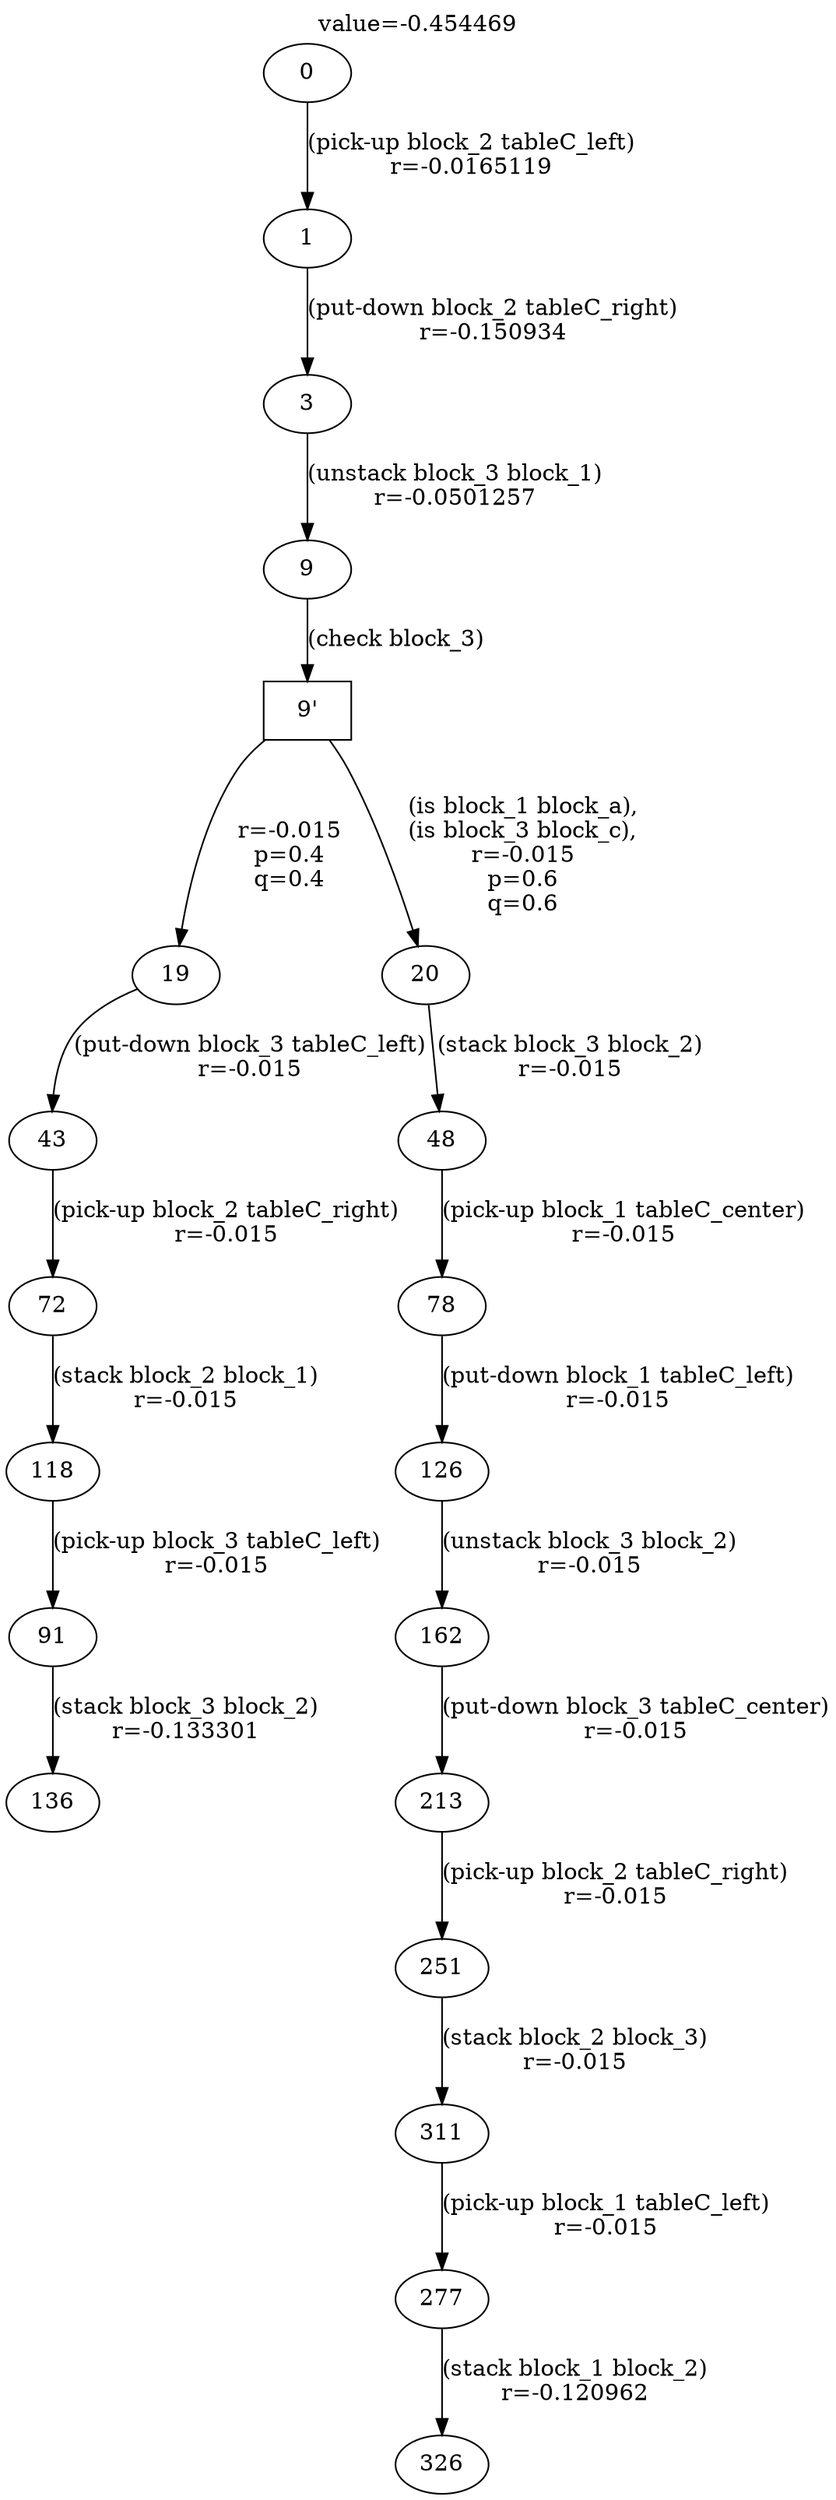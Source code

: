 digraph g{
label="value=-0.454469"
labelloc=top
0->1 [ label="(pick-up block_2 tableC_left)
r=-0.0165119" ];
1->3 [ label="(put-down block_2 tableC_right)
r=-0.150934" ];
3->9 [ label="(unstack block_3 block_1)
r=-0.0501257" ];
"9'" [ shape=box ] ;
9->"9'" [ label="(check block_3)" ];
"9'"->19 [ label="
r=-0.015
p=0.4
q=0.4" ];
19->43 [ label="(put-down block_3 tableC_left)
r=-0.015" ];
43->72 [ label="(pick-up block_2 tableC_right)
r=-0.015" ];
72->118 [ label="(stack block_2 block_1)
r=-0.015" ];
118->91 [ label="(pick-up block_3 tableC_left)
r=-0.015" ];
91->136 [ label="(stack block_3 block_2)
r=-0.133301" ];
"9'"->20 [ label="
(is block_1 block_a),
(is block_3 block_c),
r=-0.015
p=0.6
q=0.6" ];
20->48 [ label="(stack block_3 block_2)
r=-0.015" ];
48->78 [ label="(pick-up block_1 tableC_center)
r=-0.015" ];
78->126 [ label="(put-down block_1 tableC_left)
r=-0.015" ];
126->162 [ label="(unstack block_3 block_2)
r=-0.015" ];
162->213 [ label="(put-down block_3 tableC_center)
r=-0.015" ];
213->251 [ label="(pick-up block_2 tableC_right)
r=-0.015" ];
251->311 [ label="(stack block_2 block_3)
r=-0.015" ];
311->277 [ label="(pick-up block_1 tableC_left)
r=-0.015" ];
277->326 [ label="(stack block_1 block_2)
r=-0.120962" ];
}
